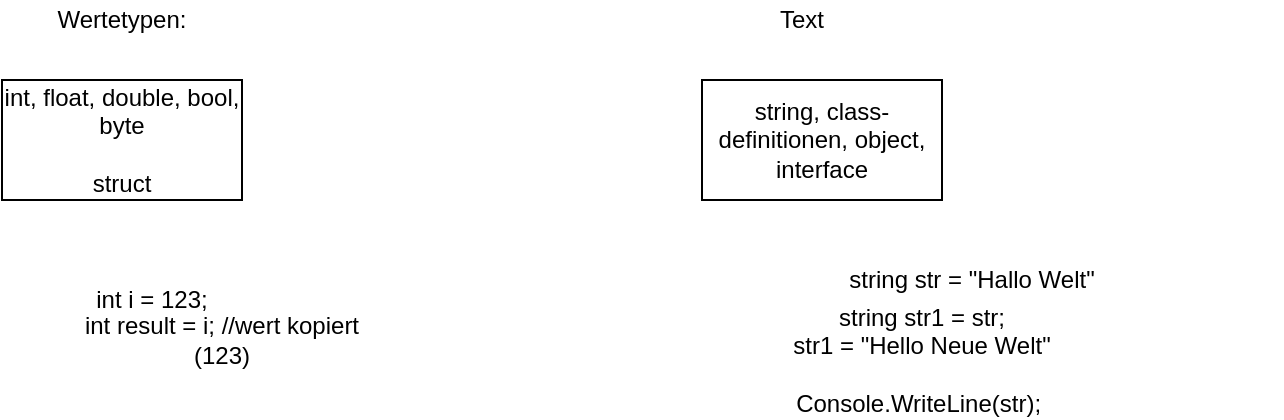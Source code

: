 <mxfile version="14.6.12" type="device"><diagram id="xWY3juFYjBvunbujvJzU" name="Page-1"><mxGraphModel dx="782" dy="435" grid="1" gridSize="10" guides="1" tooltips="1" connect="1" arrows="1" fold="1" page="1" pageScale="1" pageWidth="827" pageHeight="1169" math="0" shadow="0"><root><mxCell id="0"/><mxCell id="1" parent="0"/><mxCell id="-RPIwTmrMfSHe2hgtpTi-1" value="Wertetypen:" style="text;html=1;strokeColor=none;fillColor=none;align=center;verticalAlign=middle;whiteSpace=wrap;rounded=0;" vertex="1" parent="1"><mxGeometry x="60" y="80" width="80" height="20" as="geometry"/></mxCell><mxCell id="-RPIwTmrMfSHe2hgtpTi-2" value="int, float, double, bool, byte&lt;br&gt;&lt;br&gt;struct" style="rounded=0;whiteSpace=wrap;html=1;" vertex="1" parent="1"><mxGeometry x="40" y="120" width="120" height="60" as="geometry"/></mxCell><mxCell id="-RPIwTmrMfSHe2hgtpTi-3" value="Text" style="text;html=1;strokeColor=none;fillColor=none;align=center;verticalAlign=middle;whiteSpace=wrap;rounded=0;" vertex="1" parent="1"><mxGeometry x="420" y="80" width="40" height="20" as="geometry"/></mxCell><mxCell id="-RPIwTmrMfSHe2hgtpTi-4" value="string, class-definitionen, object, interface" style="rounded=0;whiteSpace=wrap;html=1;" vertex="1" parent="1"><mxGeometry x="390" y="120" width="120" height="60" as="geometry"/></mxCell><mxCell id="-RPIwTmrMfSHe2hgtpTi-5" value="int i = 123;" style="text;html=1;strokeColor=none;fillColor=none;align=center;verticalAlign=middle;whiteSpace=wrap;rounded=0;" vertex="1" parent="1"><mxGeometry x="40" y="220" width="150" height="20" as="geometry"/></mxCell><mxCell id="-RPIwTmrMfSHe2hgtpTi-6" value="int result = i; //wert kopiert (123)" style="text;html=1;strokeColor=none;fillColor=none;align=center;verticalAlign=middle;whiteSpace=wrap;rounded=0;" vertex="1" parent="1"><mxGeometry x="70" y="240" width="160" height="20" as="geometry"/></mxCell><mxCell id="-RPIwTmrMfSHe2hgtpTi-7" value="string str = &quot;Hallo Welt&quot;" style="text;html=1;strokeColor=none;fillColor=none;align=center;verticalAlign=middle;whiteSpace=wrap;rounded=0;" vertex="1" parent="1"><mxGeometry x="390" y="210" width="270" height="20" as="geometry"/></mxCell><mxCell id="-RPIwTmrMfSHe2hgtpTi-8" value="string str1 = str;&lt;br&gt;str1 = &quot;Hello Neue Welt&quot;&lt;br&gt;&lt;br&gt;Console.WriteLine(str);&amp;nbsp;" style="text;html=1;strokeColor=none;fillColor=none;align=center;verticalAlign=middle;whiteSpace=wrap;rounded=0;" vertex="1" parent="1"><mxGeometry x="320" y="250" width="360" height="20" as="geometry"/></mxCell></root></mxGraphModel></diagram></mxfile>